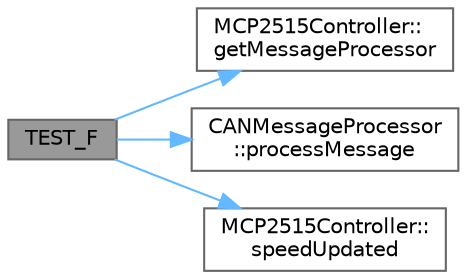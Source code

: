 digraph "TEST_F"
{
 // LATEX_PDF_SIZE
  bgcolor="transparent";
  edge [fontname=Helvetica,fontsize=10,labelfontname=Helvetica,labelfontsize=10];
  node [fontname=Helvetica,fontsize=10,shape=box,height=0.2,width=0.4];
  rankdir="LR";
  Node1 [id="Node000001",label="TEST_F",height=0.2,width=0.4,color="gray40", fillcolor="grey60", style="filled", fontcolor="black",tooltip=" "];
  Node1 -> Node2 [id="edge1_Node000001_Node000002",color="steelblue1",style="solid",tooltip=" "];
  Node2 [id="Node000002",label="MCP2515Controller::\lgetMessageProcessor",height=0.2,width=0.4,color="grey40", fillcolor="white", style="filled",URL="$classMCP2515Controller.html#aad7d694dacc31d44a3ed225d597f25dd",tooltip=" "];
  Node1 -> Node3 [id="edge2_Node000001_Node000003",color="steelblue1",style="solid",tooltip=" "];
  Node3 [id="Node000003",label="CANMessageProcessor\l::processMessage",height=0.2,width=0.4,color="grey40", fillcolor="white", style="filled",URL="$classCANMessageProcessor.html#aa539cf227ee7367ba1f498288b8bc102",tooltip=" "];
  Node1 -> Node4 [id="edge3_Node000001_Node000004",color="steelblue1",style="solid",tooltip=" "];
  Node4 [id="Node000004",label="MCP2515Controller::\lspeedUpdated",height=0.2,width=0.4,color="grey40", fillcolor="white", style="filled",URL="$classMCP2515Controller.html#a25cc8dda05ec2b8b33c805359e4dfbe6",tooltip=" "];
}
